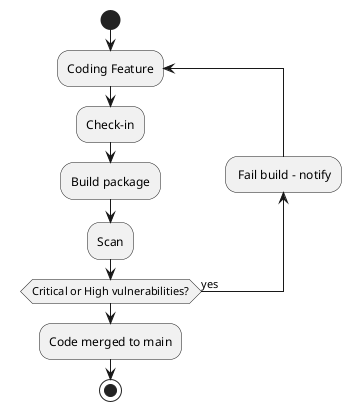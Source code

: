 @startuml
start
repeat :Coding Feature;
    :Check-in;
    :Build package;
    :Scan;
backward: Fail build - notify;
repeat while (Critical or High vulnerabilities?) is (yes)

:Code merged to main;
stop

@enduml